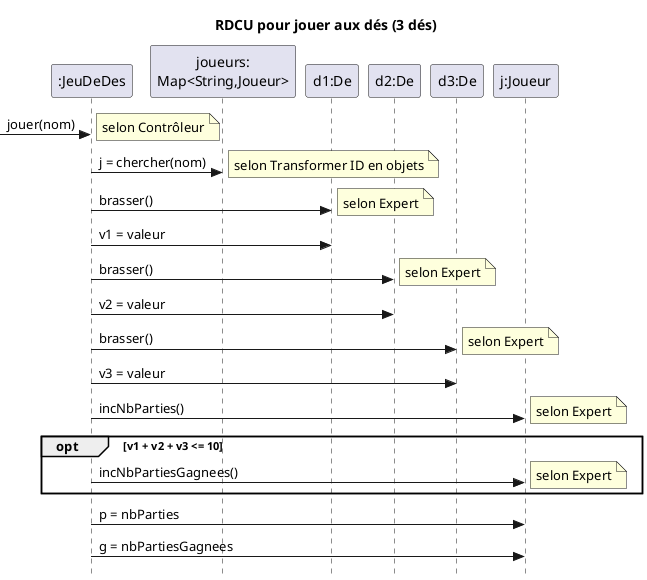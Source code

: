 @startuml
skinparam style strictuml
skinparam defaultfontname Verdana
title RDCU pour jouer aux dés (3 dés)
participant ":JeuDeDes" as c
participant "joueurs:\nMap<String,Joueur>" as jm
participant "d1:De" as d1
participant "d2:De" as d2
participant "d3:De" as d3
participant "j:Joueur" as j
->c : jouer(nom)
note right : selon Contrôleur
c->jm : j = chercher(nom)
note right : selon Transformer ID en objets
c->d1 : brasser()

note right : selon Expert
c->d1 : v1 = valeur
c->d2 : brasser()
note right : selon Expert
c->d2 : v2 = valeur
c->d3 : brasser()
note right : selon Expert
c->d3 : v3 = valeur
c->j : incNbParties()
note right : selon Expert
opt v1 + v2 + v3 <= 10
  c->j : incNbPartiesGagnees()
  note right : selon Expert
end opt
c->j : p = nbParties
c->j : g = nbPartiesGagnees
@enduml
